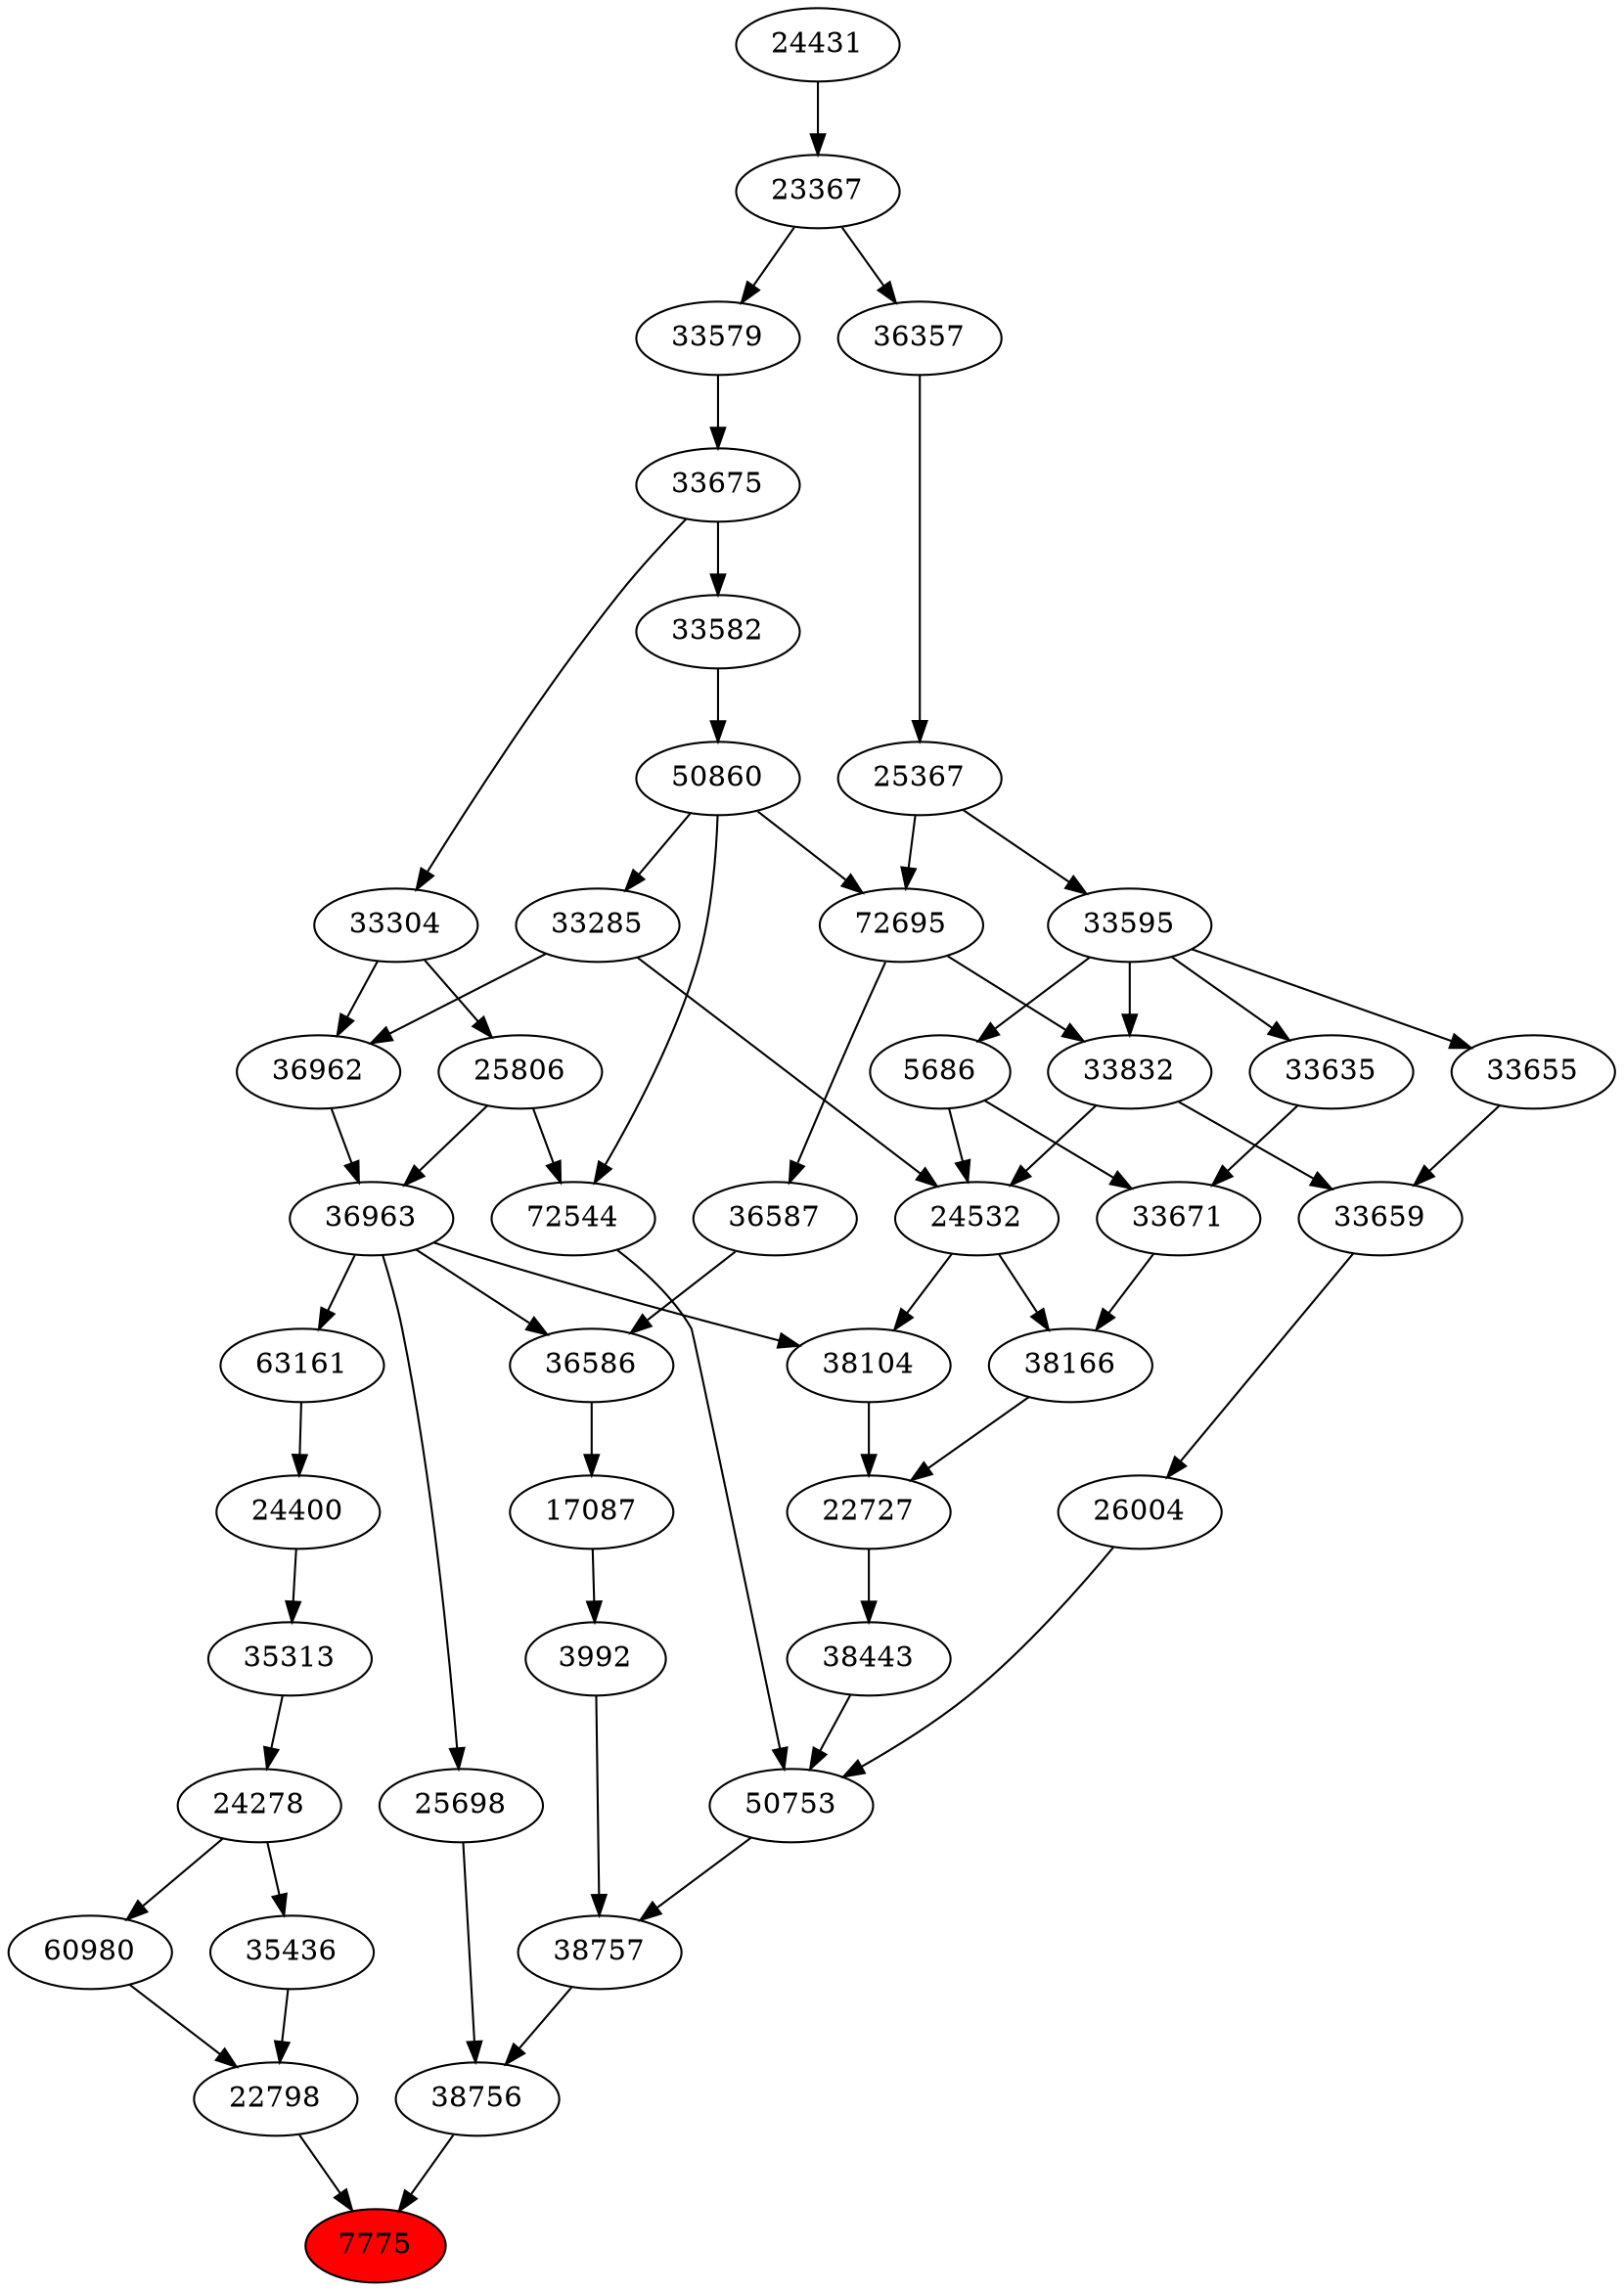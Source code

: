 strict digraph{ 
7775 [label="7775" fillcolor=red style=filled]
22798 -> 7775
38756 -> 7775
22798 [label="22798"]
35436 -> 22798
60980 -> 22798
38756 [label="38756"]
38757 -> 38756
25698 -> 38756
35436 [label="35436"]
24278 -> 35436
60980 [label="60980"]
24278 -> 60980
38757 [label="38757"]
50753 -> 38757
3992 -> 38757
25698 [label="25698"]
36963 -> 25698
24278 [label="24278"]
35313 -> 24278
50753 [label="50753"]
72544 -> 50753
38443 -> 50753
26004 -> 50753
3992 [label="3992"]
17087 -> 3992
36963 [label="36963"]
36962 -> 36963
25806 -> 36963
35313 [label="35313"]
24400 -> 35313
72544 [label="72544"]
50860 -> 72544
25806 -> 72544
38443 [label="38443"]
22727 -> 38443
26004 [label="26004"]
33659 -> 26004
17087 [label="17087"]
36586 -> 17087
36962 [label="36962"]
33285 -> 36962
33304 -> 36962
25806 [label="25806"]
33304 -> 25806
24400 [label="24400"]
63161 -> 24400
50860 [label="50860"]
33582 -> 50860
22727 [label="22727"]
38104 -> 22727
38166 -> 22727
33659 [label="33659"]
33655 -> 33659
33832 -> 33659
36586 [label="36586"]
36587 -> 36586
36963 -> 36586
33285 [label="33285"]
50860 -> 33285
33304 [label="33304"]
33675 -> 33304
63161 [label="63161"]
36963 -> 63161
33582 [label="33582"]
33675 -> 33582
38104 [label="38104"]
24532 -> 38104
36963 -> 38104
38166 [label="38166"]
24532 -> 38166
33671 -> 38166
33655 [label="33655"]
33595 -> 33655
33832 [label="33832"]
72695 -> 33832
33595 -> 33832
36587 [label="36587"]
72695 -> 36587
33675 [label="33675"]
33579 -> 33675
24532 [label="24532"]
33285 -> 24532
5686 -> 24532
33832 -> 24532
33671 [label="33671"]
5686 -> 33671
33635 -> 33671
33595 [label="33595"]
25367 -> 33595
72695 [label="72695"]
50860 -> 72695
25367 -> 72695
33579 [label="33579"]
23367 -> 33579
5686 [label="5686"]
33595 -> 5686
33635 [label="33635"]
33595 -> 33635
25367 [label="25367"]
36357 -> 25367
23367 [label="23367"]
24431 -> 23367
36357 [label="36357"]
23367 -> 36357
24431 [label="24431"]
}
